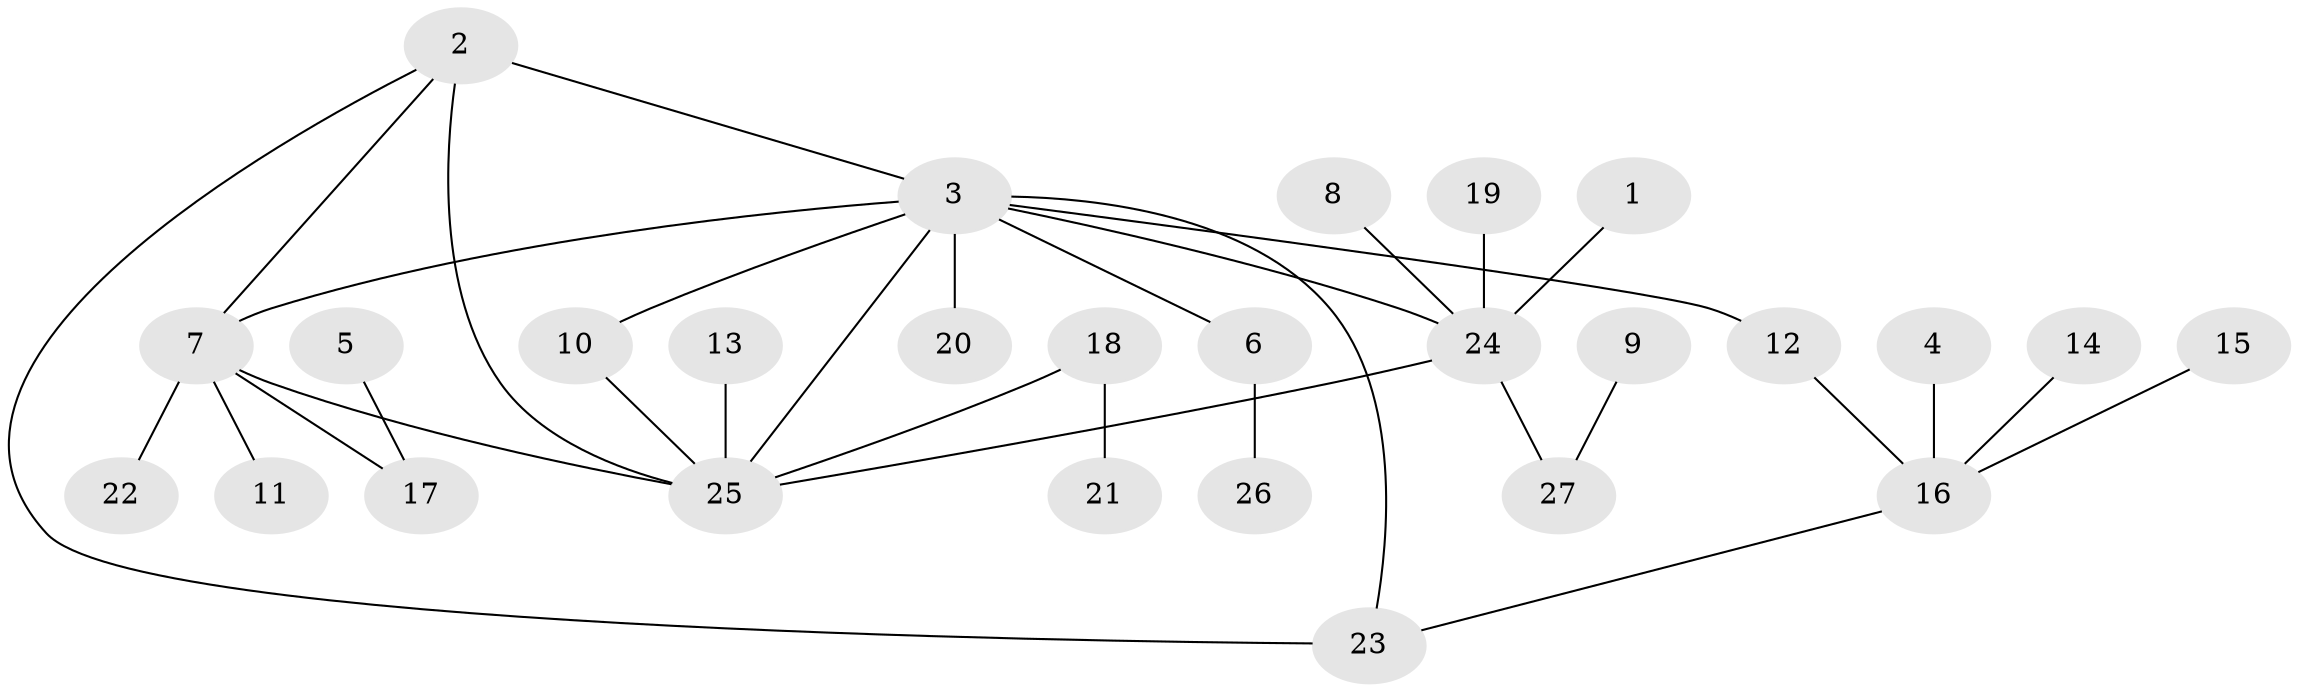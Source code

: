 // original degree distribution, {4: 0.1320754716981132, 6: 0.03773584905660377, 8: 0.03773584905660377, 3: 0.09433962264150944, 9: 0.018867924528301886, 2: 0.11320754716981132, 1: 0.5660377358490566}
// Generated by graph-tools (version 1.1) at 2025/50/03/09/25 03:50:33]
// undirected, 27 vertices, 33 edges
graph export_dot {
graph [start="1"]
  node [color=gray90,style=filled];
  1;
  2;
  3;
  4;
  5;
  6;
  7;
  8;
  9;
  10;
  11;
  12;
  13;
  14;
  15;
  16;
  17;
  18;
  19;
  20;
  21;
  22;
  23;
  24;
  25;
  26;
  27;
  1 -- 24 [weight=1.0];
  2 -- 3 [weight=2.0];
  2 -- 7 [weight=1.0];
  2 -- 23 [weight=1.0];
  2 -- 25 [weight=1.0];
  3 -- 6 [weight=1.0];
  3 -- 7 [weight=1.0];
  3 -- 10 [weight=1.0];
  3 -- 12 [weight=1.0];
  3 -- 20 [weight=1.0];
  3 -- 23 [weight=2.0];
  3 -- 24 [weight=1.0];
  3 -- 25 [weight=1.0];
  4 -- 16 [weight=1.0];
  5 -- 17 [weight=1.0];
  6 -- 26 [weight=1.0];
  7 -- 11 [weight=1.0];
  7 -- 17 [weight=1.0];
  7 -- 22 [weight=1.0];
  7 -- 25 [weight=1.0];
  8 -- 24 [weight=1.0];
  9 -- 27 [weight=1.0];
  10 -- 25 [weight=1.0];
  12 -- 16 [weight=1.0];
  13 -- 25 [weight=1.0];
  14 -- 16 [weight=1.0];
  15 -- 16 [weight=1.0];
  16 -- 23 [weight=1.0];
  18 -- 21 [weight=1.0];
  18 -- 25 [weight=1.0];
  19 -- 24 [weight=1.0];
  24 -- 25 [weight=1.0];
  24 -- 27 [weight=1.0];
}
